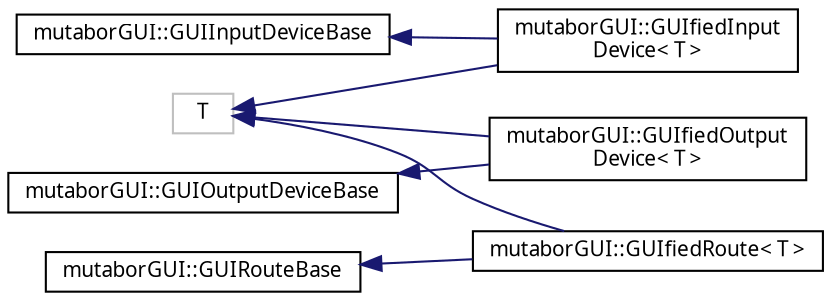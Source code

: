 digraph "Grafische Darstellung der Klassenhierarchie"
{
  edge [fontname="Sans",fontsize="10",labelfontname="Sans",labelfontsize="10"];
  node [fontname="Sans",fontsize="10",shape=record];
  rankdir="LR";
  Node312 [label="mutaborGUI::GUIInputDeviceBase",height=0.2,width=0.4,color="black", fillcolor="white", style="filled",URL="$d4/d3b/classmutaborGUI_1_1GUIInputDeviceBase.html",tooltip="Prototype of any GUI based input device class. "];
  Node312 -> Node0 [dir="back",color="midnightblue",fontsize="10",style="solid",fontname="Sans"];
  Node0 [label="mutaborGUI::GUIfiedInput\lDevice\< T \>",height=0.2,width=0.4,color="black", fillcolor="white", style="filled",URL="$d6/d8f/classmutaborGUI_1_1GUIfiedInputDevice.html"];
  Node311 [label="mutaborGUI::GUIOutputDeviceBase",height=0.2,width=0.4,color="black", fillcolor="white", style="filled",URL="$d9/d79/classmutaborGUI_1_1GUIOutputDeviceBase.html",tooltip="Prototype of any GUI based output device class. "];
  Node311 -> Node158 [dir="back",color="midnightblue",fontsize="10",style="solid",fontname="Sans"];
  Node158 [label="mutaborGUI::GUIfiedOutput\lDevice\< T \>",height=0.2,width=0.4,color="black", fillcolor="white", style="filled",URL="$da/df1/classmutaborGUI_1_1GUIfiedOutputDevice.html"];
  Node310 [label="mutaborGUI::GUIRouteBase",height=0.2,width=0.4,color="black", fillcolor="white", style="filled",URL="$d8/db4/classmutaborGUI_1_1GUIRouteBase.html"];
  Node310 -> Node159 [dir="back",color="midnightblue",fontsize="10",style="solid",fontname="Sans"];
  Node159 [label="mutaborGUI::GUIfiedRoute\< T \>",height=0.2,width=0.4,color="black", fillcolor="white", style="filled",URL="$d2/d14/classmutaborGUI_1_1GUIfiedRoute.html"];
  Node156 [label="T",height=0.2,width=0.4,color="grey75", fillcolor="white", style="filled"];
  Node156 -> Node0 [dir="back",color="midnightblue",fontsize="10",style="solid",fontname="Sans"];
  Node156 -> Node158 [dir="back",color="midnightblue",fontsize="10",style="solid",fontname="Sans"];
  Node156 -> Node159 [dir="back",color="midnightblue",fontsize="10",style="solid",fontname="Sans"];
}
